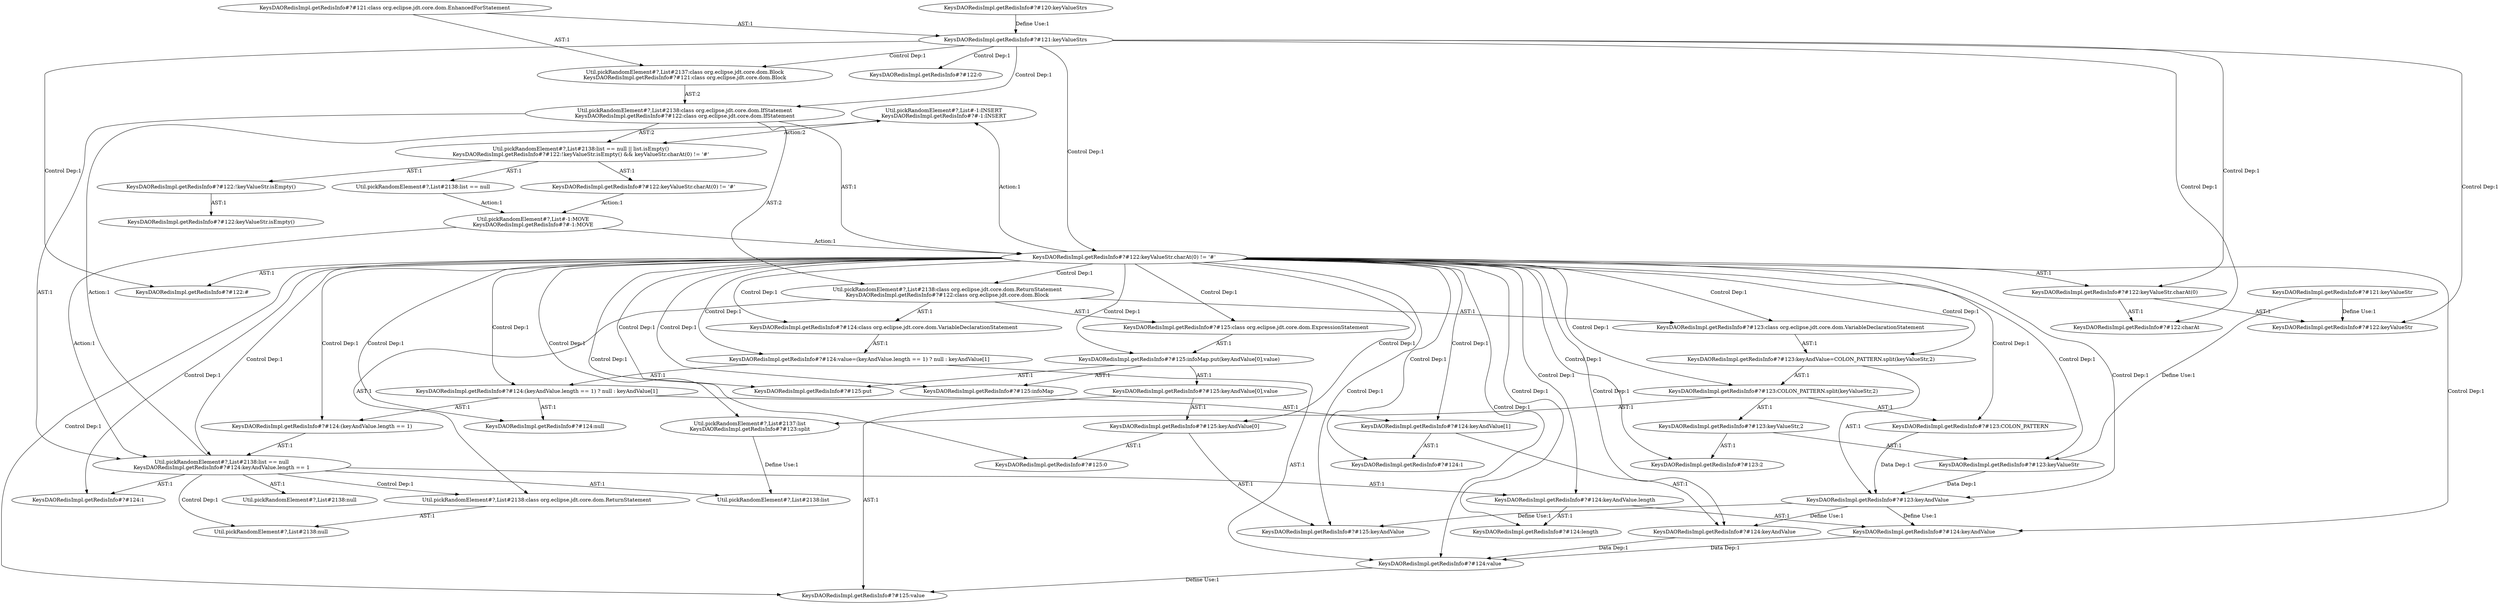 digraph "Pattern" {
0 [label="Util.pickRandomElement#?,List#-1:INSERT\nKeysDAORedisImpl.getRedisInfo#?#-1:INSERT" shape=ellipse]
1 [label="Util.pickRandomElement#?,List#2138:list == null\nKeysDAORedisImpl.getRedisInfo#?#124:keyAndValue.length == 1" shape=ellipse]
2 [label="Util.pickRandomElement#?,List#2138:class org.eclipse.jdt.core.dom.IfStatement\nKeysDAORedisImpl.getRedisInfo#?#122:class org.eclipse.jdt.core.dom.IfStatement" shape=ellipse]
3 [label="Util.pickRandomElement#?,List#2137:class org.eclipse.jdt.core.dom.Block\nKeysDAORedisImpl.getRedisInfo#?#121:class org.eclipse.jdt.core.dom.Block" shape=ellipse]
4 [label="Util.pickRandomElement#?,List#2138:class org.eclipse.jdt.core.dom.ReturnStatement\nKeysDAORedisImpl.getRedisInfo#?#122:class org.eclipse.jdt.core.dom.Block" shape=ellipse]
5 [label="Util.pickRandomElement#?,List#2138:list == null || list.isEmpty()\nKeysDAORedisImpl.getRedisInfo#?#122:!keyValueStr.isEmpty() && keyValueStr.charAt(0) != '#'" shape=ellipse]
6 [label="Util.pickRandomElement#?,List#-1:MOVE\nKeysDAORedisImpl.getRedisInfo#?#-1:MOVE" shape=ellipse]
7 [label="Util.pickRandomElement#?,List#2138:list == null" shape=ellipse]
8 [label="Util.pickRandomElement#?,List#2138:list" shape=ellipse]
9 [label="Util.pickRandomElement#?,List#2137:list\nKeysDAORedisImpl.getRedisInfo#?#123:split" shape=ellipse]
10 [label="Util.pickRandomElement#?,List#2138:null" shape=ellipse]
11 [label="Util.pickRandomElement#?,List#2138:class org.eclipse.jdt.core.dom.ReturnStatement" shape=ellipse]
12 [label="Util.pickRandomElement#?,List#2138:null" shape=ellipse]
13 [label="KeysDAORedisImpl.getRedisInfo#?#123:2" shape=ellipse]
14 [label="KeysDAORedisImpl.getRedisInfo#?#125:keyAndValue[0]" shape=ellipse]
15 [label="KeysDAORedisImpl.getRedisInfo#?#124:class org.eclipse.jdt.core.dom.VariableDeclarationStatement" shape=ellipse]
16 [label="KeysDAORedisImpl.getRedisInfo#?#124:keyAndValue" shape=ellipse]
17 [label="KeysDAORedisImpl.getRedisInfo#?#124:value" shape=ellipse]
18 [label="KeysDAORedisImpl.getRedisInfo#?#125:value" shape=ellipse]
19 [label="KeysDAORedisImpl.getRedisInfo#?#123:keyValueStr" shape=ellipse]
20 [label="KeysDAORedisImpl.getRedisInfo#?#123:class org.eclipse.jdt.core.dom.VariableDeclarationStatement" shape=ellipse]
21 [label="KeysDAORedisImpl.getRedisInfo#?#123:keyAndValue=COLON_PATTERN.split(keyValueStr,2)" shape=ellipse]
22 [label="KeysDAORedisImpl.getRedisInfo#?#124:keyAndValue" shape=ellipse]
23 [label="KeysDAORedisImpl.getRedisInfo#?#125:class org.eclipse.jdt.core.dom.ExpressionStatement" shape=ellipse]
24 [label="KeysDAORedisImpl.getRedisInfo#?#121:keyValueStrs" shape=ellipse]
25 [label="KeysDAORedisImpl.getRedisInfo#?#123:COLON_PATTERN.split(keyValueStr,2)" shape=ellipse]
26 [label="KeysDAORedisImpl.getRedisInfo#?#124:null" shape=ellipse]
27 [label="KeysDAORedisImpl.getRedisInfo#?#122:!keyValueStr.isEmpty()" shape=ellipse]
28 [label="KeysDAORedisImpl.getRedisInfo#?#121:keyValueStr" shape=ellipse]
29 [label="KeysDAORedisImpl.getRedisInfo#?#125:infoMap.put(keyAndValue[0],value)" shape=ellipse]
30 [label="KeysDAORedisImpl.getRedisInfo#?#123:keyValueStr,2" shape=ellipse]
31 [label="KeysDAORedisImpl.getRedisInfo#?#125:keyAndValue" shape=ellipse]
32 [label="KeysDAORedisImpl.getRedisInfo#?#122:0" shape=ellipse]
33 [label="KeysDAORedisImpl.getRedisInfo#?#125:keyAndValue[0],value" shape=ellipse]
34 [label="KeysDAORedisImpl.getRedisInfo#?#125:0" shape=ellipse]
35 [label="KeysDAORedisImpl.getRedisInfo#?#124:1" shape=ellipse]
36 [label="KeysDAORedisImpl.getRedisInfo#?#125:put" shape=ellipse]
37 [label="KeysDAORedisImpl.getRedisInfo#?#122:#" shape=ellipse]
38 [label="KeysDAORedisImpl.getRedisInfo#?#122:keyValueStr.charAt(0)" shape=ellipse]
39 [label="KeysDAORedisImpl.getRedisInfo#?#124:1" shape=ellipse]
40 [label="KeysDAORedisImpl.getRedisInfo#?#125:infoMap" shape=ellipse]
41 [label="KeysDAORedisImpl.getRedisInfo#?#121:class org.eclipse.jdt.core.dom.EnhancedForStatement" shape=ellipse]
42 [label="KeysDAORedisImpl.getRedisInfo#?#122:keyValueStr" shape=ellipse]
43 [label="KeysDAORedisImpl.getRedisInfo#?#124:(keyAndValue.length == 1) ? null : keyAndValue[1]" shape=ellipse]
44 [label="KeysDAORedisImpl.getRedisInfo#?#124:keyAndValue[1]" shape=ellipse]
45 [label="KeysDAORedisImpl.getRedisInfo#?#124:(keyAndValue.length == 1)" shape=ellipse]
46 [label="KeysDAORedisImpl.getRedisInfo#?#123:keyAndValue" shape=ellipse]
47 [label="KeysDAORedisImpl.getRedisInfo#?#122:keyValueStr.charAt(0) != '#'" shape=ellipse]
48 [label="KeysDAORedisImpl.getRedisInfo#?#124:value=(keyAndValue.length == 1) ? null : keyAndValue[1]" shape=ellipse]
49 [label="KeysDAORedisImpl.getRedisInfo#?#124:keyAndValue.length" shape=ellipse]
50 [label="KeysDAORedisImpl.getRedisInfo#?#122:keyValueStr.charAt(0) != '#'" shape=ellipse]
51 [label="KeysDAORedisImpl.getRedisInfo#?#122:charAt" shape=ellipse]
52 [label="KeysDAORedisImpl.getRedisInfo#?#124:length" shape=ellipse]
53 [label="KeysDAORedisImpl.getRedisInfo#?#120:keyValueStrs" shape=ellipse]
54 [label="KeysDAORedisImpl.getRedisInfo#?#123:COLON_PATTERN" shape=ellipse]
55 [label="KeysDAORedisImpl.getRedisInfo#?#122:keyValueStr.isEmpty()" shape=ellipse]
0 -> 5 [label="Action:2"];
1 -> 0 [label="Action:1"];
1 -> 8 [label="AST:1"];
1 -> 10 [label="AST:1"];
1 -> 11 [label="Control Dep:1"];
1 -> 12 [label="Control Dep:1"];
1 -> 39 [label="AST:1"];
1 -> 49 [label="AST:1"];
2 -> 1 [label="AST:1"];
2 -> 4 [label="AST:2"];
2 -> 5 [label="AST:2"];
2 -> 50 [label="AST:1"];
3 -> 2 [label="AST:2"];
4 -> 11 [label="AST:1"];
4 -> 15 [label="AST:1"];
4 -> 20 [label="AST:1"];
4 -> 23 [label="AST:1"];
5 -> 7 [label="AST:1"];
5 -> 27 [label="AST:1"];
5 -> 47 [label="AST:1"];
6 -> 1 [label="Action:1"];
6 -> 50 [label="Action:1"];
7 -> 6 [label="Action:1"];
9 -> 8 [label="Define Use:1"];
11 -> 12 [label="AST:1"];
14 -> 31 [label="AST:1"];
14 -> 34 [label="AST:1"];
15 -> 48 [label="AST:1"];
16 -> 17 [label="Data Dep:1"];
17 -> 18 [label="Define Use:1"];
19 -> 46 [label="Data Dep:1"];
20 -> 21 [label="AST:1"];
21 -> 46 [label="AST:1"];
21 -> 25 [label="AST:1"];
22 -> 17 [label="Data Dep:1"];
23 -> 29 [label="AST:1"];
24 -> 3 [label="Control Dep:1"];
24 -> 2 [label="Control Dep:1"];
24 -> 50 [label="Control Dep:1"];
24 -> 38 [label="Control Dep:1"];
24 -> 42 [label="Control Dep:1"];
24 -> 51 [label="Control Dep:1"];
24 -> 32 [label="Control Dep:1"];
24 -> 37 [label="Control Dep:1"];
25 -> 54 [label="AST:1"];
25 -> 9 [label="AST:1"];
25 -> 30 [label="AST:1"];
27 -> 55 [label="AST:1"];
28 -> 19 [label="Define Use:1"];
28 -> 42 [label="Define Use:1"];
29 -> 40 [label="AST:1"];
29 -> 36 [label="AST:1"];
29 -> 33 [label="AST:1"];
30 -> 13 [label="AST:1"];
30 -> 19 [label="AST:1"];
33 -> 14 [label="AST:1"];
33 -> 18 [label="AST:1"];
38 -> 42 [label="AST:1"];
38 -> 51 [label="AST:1"];
41 -> 24 [label="AST:1"];
41 -> 3 [label="AST:1"];
43 -> 26 [label="AST:1"];
43 -> 45 [label="AST:1"];
43 -> 44 [label="AST:1"];
44 -> 22 [label="AST:1"];
44 -> 35 [label="AST:1"];
45 -> 1 [label="AST:1"];
46 -> 16 [label="Define Use:1"];
46 -> 22 [label="Define Use:1"];
46 -> 31 [label="Define Use:1"];
47 -> 6 [label="Action:1"];
48 -> 17 [label="AST:1"];
48 -> 43 [label="AST:1"];
49 -> 16 [label="AST:1"];
49 -> 52 [label="AST:1"];
50 -> 13 [label="Control Dep:1"];
50 -> 14 [label="Control Dep:1"];
50 -> 15 [label="Control Dep:1"];
50 -> 16 [label="Control Dep:1"];
50 -> 17 [label="Control Dep:1"];
50 -> 18 [label="Control Dep:1"];
50 -> 19 [label="Control Dep:1"];
50 -> 20 [label="Control Dep:1"];
50 -> 21 [label="Control Dep:1"];
50 -> 22 [label="Control Dep:1"];
50 -> 23 [label="Control Dep:1"];
50 -> 25 [label="Control Dep:1"];
50 -> 26 [label="Control Dep:1"];
50 -> 29 [label="Control Dep:1"];
50 -> 31 [label="Control Dep:1"];
50 -> 34 [label="Control Dep:1"];
50 -> 35 [label="Control Dep:1"];
50 -> 36 [label="Control Dep:1"];
50 -> 37 [label="AST:1"];
50 -> 38 [label="AST:1"];
50 -> 39 [label="Control Dep:1"];
50 -> 40 [label="Control Dep:1"];
50 -> 43 [label="Control Dep:1"];
50 -> 44 [label="Control Dep:1"];
50 -> 45 [label="Control Dep:1"];
50 -> 46 [label="Control Dep:1"];
50 -> 48 [label="Control Dep:1"];
50 -> 49 [label="Control Dep:1"];
50 -> 4 [label="Control Dep:1"];
50 -> 54 [label="Control Dep:1"];
50 -> 9 [label="Control Dep:1"];
50 -> 1 [label="Control Dep:1"];
50 -> 52 [label="Control Dep:1"];
50 -> 0 [label="Action:1"];
53 -> 24 [label="Define Use:1"];
54 -> 46 [label="Data Dep:1"];
}